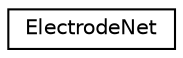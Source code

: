 digraph "Graphical Class Hierarchy"
{
 // LATEX_PDF_SIZE
  edge [fontname="Helvetica",fontsize="10",labelfontname="Helvetica",labelfontsize="10"];
  node [fontname="Helvetica",fontsize="10",shape=record];
  rankdir="LR";
  Node0 [label="ElectrodeNet",height=0.2,width=0.4,color="black", fillcolor="white", style="filled",URL="$class_electrode_net.html",tooltip=" "];
}

